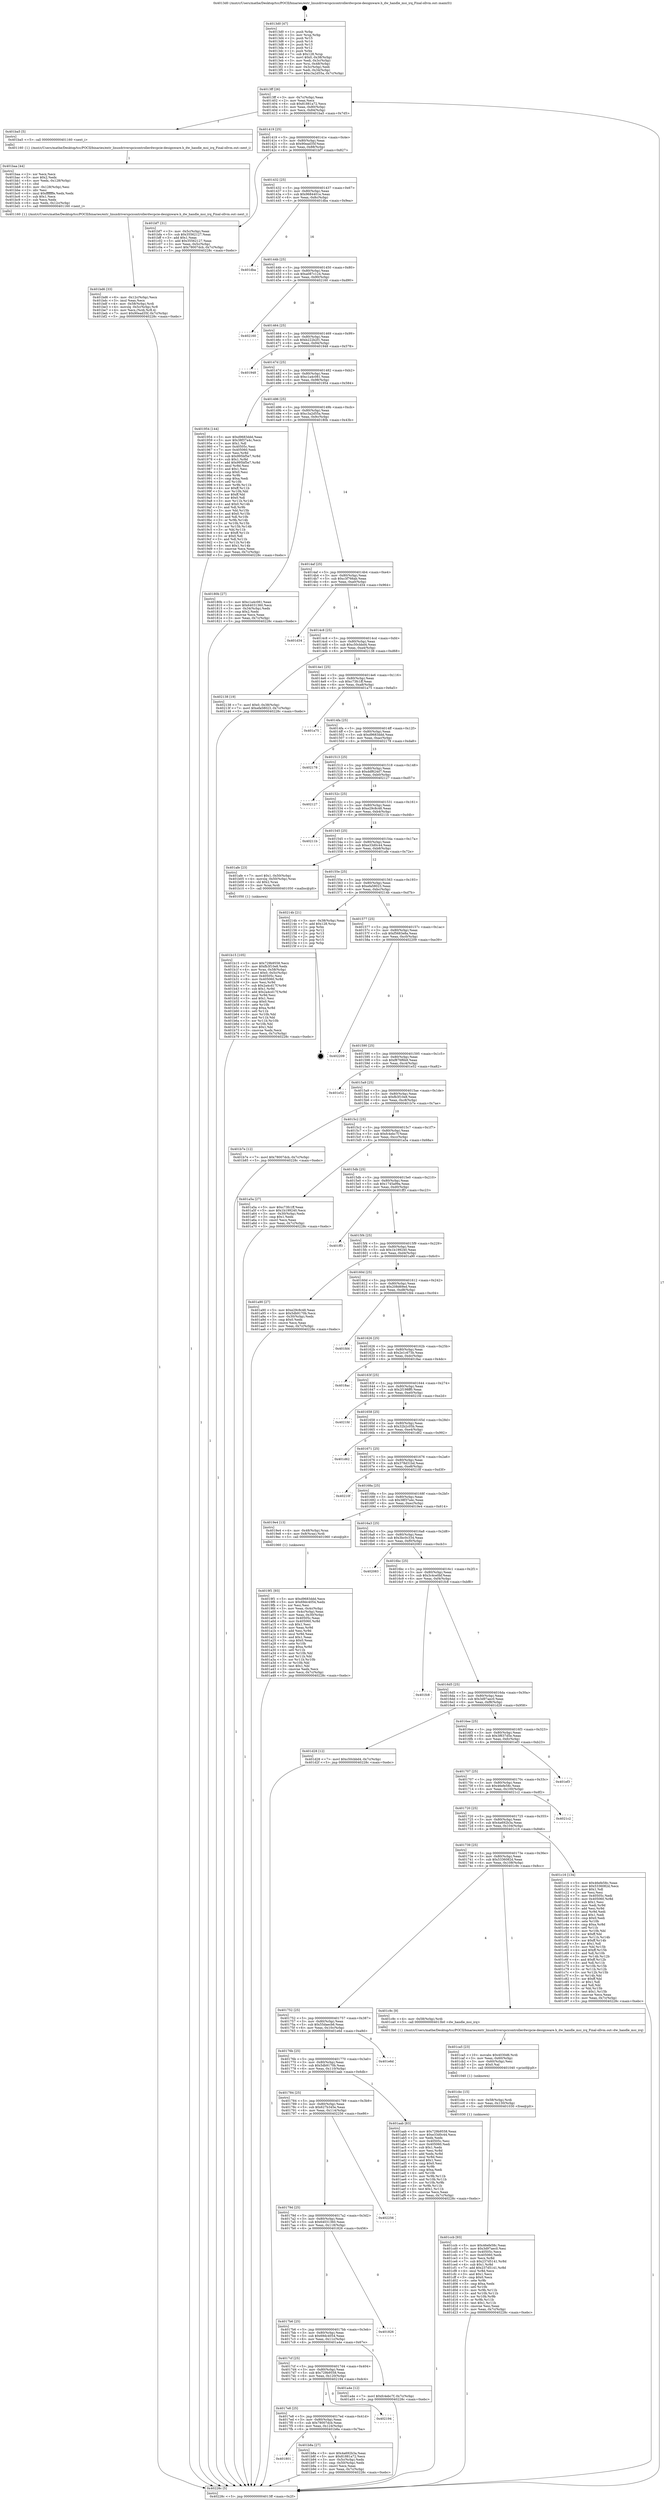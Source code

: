 digraph "0x4013d0" {
  label = "0x4013d0 (/mnt/c/Users/mathe/Desktop/tcc/POCII/binaries/extr_linuxdriverspcicontrollerdwcpcie-designware.h_dw_handle_msi_irq_Final-ollvm.out::main(0))"
  labelloc = "t"
  node[shape=record]

  Entry [label="",width=0.3,height=0.3,shape=circle,fillcolor=black,style=filled]
  "0x4013ff" [label="{
     0x4013ff [26]\l
     | [instrs]\l
     &nbsp;&nbsp;0x4013ff \<+3\>: mov -0x7c(%rbp),%eax\l
     &nbsp;&nbsp;0x401402 \<+2\>: mov %eax,%ecx\l
     &nbsp;&nbsp;0x401404 \<+6\>: sub $0x81881a72,%ecx\l
     &nbsp;&nbsp;0x40140a \<+3\>: mov %eax,-0x80(%rbp)\l
     &nbsp;&nbsp;0x40140d \<+6\>: mov %ecx,-0x84(%rbp)\l
     &nbsp;&nbsp;0x401413 \<+6\>: je 0000000000401ba5 \<main+0x7d5\>\l
  }"]
  "0x401ba5" [label="{
     0x401ba5 [5]\l
     | [instrs]\l
     &nbsp;&nbsp;0x401ba5 \<+5\>: call 0000000000401160 \<next_i\>\l
     | [calls]\l
     &nbsp;&nbsp;0x401160 \{1\} (/mnt/c/Users/mathe/Desktop/tcc/POCII/binaries/extr_linuxdriverspcicontrollerdwcpcie-designware.h_dw_handle_msi_irq_Final-ollvm.out::next_i)\l
  }"]
  "0x401419" [label="{
     0x401419 [25]\l
     | [instrs]\l
     &nbsp;&nbsp;0x401419 \<+5\>: jmp 000000000040141e \<main+0x4e\>\l
     &nbsp;&nbsp;0x40141e \<+3\>: mov -0x80(%rbp),%eax\l
     &nbsp;&nbsp;0x401421 \<+5\>: sub $0x90ead35f,%eax\l
     &nbsp;&nbsp;0x401426 \<+6\>: mov %eax,-0x88(%rbp)\l
     &nbsp;&nbsp;0x40142c \<+6\>: je 0000000000401bf7 \<main+0x827\>\l
  }"]
  Exit [label="",width=0.3,height=0.3,shape=circle,fillcolor=black,style=filled,peripheries=2]
  "0x401bf7" [label="{
     0x401bf7 [31]\l
     | [instrs]\l
     &nbsp;&nbsp;0x401bf7 \<+3\>: mov -0x5c(%rbp),%eax\l
     &nbsp;&nbsp;0x401bfa \<+5\>: sub $0x35562127,%eax\l
     &nbsp;&nbsp;0x401bff \<+3\>: add $0x1,%eax\l
     &nbsp;&nbsp;0x401c02 \<+5\>: add $0x35562127,%eax\l
     &nbsp;&nbsp;0x401c07 \<+3\>: mov %eax,-0x5c(%rbp)\l
     &nbsp;&nbsp;0x401c0a \<+7\>: movl $0x78007dcb,-0x7c(%rbp)\l
     &nbsp;&nbsp;0x401c11 \<+5\>: jmp 000000000040228c \<main+0xebc\>\l
  }"]
  "0x401432" [label="{
     0x401432 [25]\l
     | [instrs]\l
     &nbsp;&nbsp;0x401432 \<+5\>: jmp 0000000000401437 \<main+0x67\>\l
     &nbsp;&nbsp;0x401437 \<+3\>: mov -0x80(%rbp),%eax\l
     &nbsp;&nbsp;0x40143a \<+5\>: sub $0x9684401e,%eax\l
     &nbsp;&nbsp;0x40143f \<+6\>: mov %eax,-0x8c(%rbp)\l
     &nbsp;&nbsp;0x401445 \<+6\>: je 0000000000401dba \<main+0x9ea\>\l
  }"]
  "0x401ccb" [label="{
     0x401ccb [93]\l
     | [instrs]\l
     &nbsp;&nbsp;0x401ccb \<+5\>: mov $0x46efe58c,%eax\l
     &nbsp;&nbsp;0x401cd0 \<+5\>: mov $0x3d97aec0,%esi\l
     &nbsp;&nbsp;0x401cd5 \<+7\>: mov 0x40505c,%ecx\l
     &nbsp;&nbsp;0x401cdc \<+7\>: mov 0x405060,%edx\l
     &nbsp;&nbsp;0x401ce3 \<+3\>: mov %ecx,%r8d\l
     &nbsp;&nbsp;0x401ce6 \<+7\>: sub $0x237d5141,%r8d\l
     &nbsp;&nbsp;0x401ced \<+4\>: sub $0x1,%r8d\l
     &nbsp;&nbsp;0x401cf1 \<+7\>: add $0x237d5141,%r8d\l
     &nbsp;&nbsp;0x401cf8 \<+4\>: imul %r8d,%ecx\l
     &nbsp;&nbsp;0x401cfc \<+3\>: and $0x1,%ecx\l
     &nbsp;&nbsp;0x401cff \<+3\>: cmp $0x0,%ecx\l
     &nbsp;&nbsp;0x401d02 \<+4\>: sete %r9b\l
     &nbsp;&nbsp;0x401d06 \<+3\>: cmp $0xa,%edx\l
     &nbsp;&nbsp;0x401d09 \<+4\>: setl %r10b\l
     &nbsp;&nbsp;0x401d0d \<+3\>: mov %r9b,%r11b\l
     &nbsp;&nbsp;0x401d10 \<+3\>: and %r10b,%r11b\l
     &nbsp;&nbsp;0x401d13 \<+3\>: xor %r10b,%r9b\l
     &nbsp;&nbsp;0x401d16 \<+3\>: or %r9b,%r11b\l
     &nbsp;&nbsp;0x401d19 \<+4\>: test $0x1,%r11b\l
     &nbsp;&nbsp;0x401d1d \<+3\>: cmovne %esi,%eax\l
     &nbsp;&nbsp;0x401d20 \<+3\>: mov %eax,-0x7c(%rbp)\l
     &nbsp;&nbsp;0x401d23 \<+5\>: jmp 000000000040228c \<main+0xebc\>\l
  }"]
  "0x401dba" [label="{
     0x401dba\l
  }", style=dashed]
  "0x40144b" [label="{
     0x40144b [25]\l
     | [instrs]\l
     &nbsp;&nbsp;0x40144b \<+5\>: jmp 0000000000401450 \<main+0x80\>\l
     &nbsp;&nbsp;0x401450 \<+3\>: mov -0x80(%rbp),%eax\l
     &nbsp;&nbsp;0x401453 \<+5\>: sub $0xa087c124,%eax\l
     &nbsp;&nbsp;0x401458 \<+6\>: mov %eax,-0x90(%rbp)\l
     &nbsp;&nbsp;0x40145e \<+6\>: je 0000000000402160 \<main+0xd90\>\l
  }"]
  "0x401cbc" [label="{
     0x401cbc [15]\l
     | [instrs]\l
     &nbsp;&nbsp;0x401cbc \<+4\>: mov -0x58(%rbp),%rdi\l
     &nbsp;&nbsp;0x401cc0 \<+6\>: mov %eax,-0x130(%rbp)\l
     &nbsp;&nbsp;0x401cc6 \<+5\>: call 0000000000401030 \<free@plt\>\l
     | [calls]\l
     &nbsp;&nbsp;0x401030 \{1\} (unknown)\l
  }"]
  "0x402160" [label="{
     0x402160\l
  }", style=dashed]
  "0x401464" [label="{
     0x401464 [25]\l
     | [instrs]\l
     &nbsp;&nbsp;0x401464 \<+5\>: jmp 0000000000401469 \<main+0x99\>\l
     &nbsp;&nbsp;0x401469 \<+3\>: mov -0x80(%rbp),%eax\l
     &nbsp;&nbsp;0x40146c \<+5\>: sub $0xb222b2f1,%eax\l
     &nbsp;&nbsp;0x401471 \<+6\>: mov %eax,-0x94(%rbp)\l
     &nbsp;&nbsp;0x401477 \<+6\>: je 0000000000401948 \<main+0x578\>\l
  }"]
  "0x401ca5" [label="{
     0x401ca5 [23]\l
     | [instrs]\l
     &nbsp;&nbsp;0x401ca5 \<+10\>: movabs $0x4030d6,%rdi\l
     &nbsp;&nbsp;0x401caf \<+3\>: mov %eax,-0x60(%rbp)\l
     &nbsp;&nbsp;0x401cb2 \<+3\>: mov -0x60(%rbp),%esi\l
     &nbsp;&nbsp;0x401cb5 \<+2\>: mov $0x0,%al\l
     &nbsp;&nbsp;0x401cb7 \<+5\>: call 0000000000401040 \<printf@plt\>\l
     | [calls]\l
     &nbsp;&nbsp;0x401040 \{1\} (unknown)\l
  }"]
  "0x401948" [label="{
     0x401948\l
  }", style=dashed]
  "0x40147d" [label="{
     0x40147d [25]\l
     | [instrs]\l
     &nbsp;&nbsp;0x40147d \<+5\>: jmp 0000000000401482 \<main+0xb2\>\l
     &nbsp;&nbsp;0x401482 \<+3\>: mov -0x80(%rbp),%eax\l
     &nbsp;&nbsp;0x401485 \<+5\>: sub $0xc1a4c081,%eax\l
     &nbsp;&nbsp;0x40148a \<+6\>: mov %eax,-0x98(%rbp)\l
     &nbsp;&nbsp;0x401490 \<+6\>: je 0000000000401954 \<main+0x584\>\l
  }"]
  "0x401bd6" [label="{
     0x401bd6 [33]\l
     | [instrs]\l
     &nbsp;&nbsp;0x401bd6 \<+6\>: mov -0x12c(%rbp),%ecx\l
     &nbsp;&nbsp;0x401bdc \<+3\>: imul %eax,%ecx\l
     &nbsp;&nbsp;0x401bdf \<+4\>: mov -0x58(%rbp),%rdi\l
     &nbsp;&nbsp;0x401be3 \<+4\>: movslq -0x5c(%rbp),%r8\l
     &nbsp;&nbsp;0x401be7 \<+4\>: mov %ecx,(%rdi,%r8,4)\l
     &nbsp;&nbsp;0x401beb \<+7\>: movl $0x90ead35f,-0x7c(%rbp)\l
     &nbsp;&nbsp;0x401bf2 \<+5\>: jmp 000000000040228c \<main+0xebc\>\l
  }"]
  "0x401954" [label="{
     0x401954 [144]\l
     | [instrs]\l
     &nbsp;&nbsp;0x401954 \<+5\>: mov $0xd9683ddd,%eax\l
     &nbsp;&nbsp;0x401959 \<+5\>: mov $0x38f37a4c,%ecx\l
     &nbsp;&nbsp;0x40195e \<+2\>: mov $0x1,%dl\l
     &nbsp;&nbsp;0x401960 \<+7\>: mov 0x40505c,%esi\l
     &nbsp;&nbsp;0x401967 \<+7\>: mov 0x405060,%edi\l
     &nbsp;&nbsp;0x40196e \<+3\>: mov %esi,%r8d\l
     &nbsp;&nbsp;0x401971 \<+7\>: sub $0x995bf5e7,%r8d\l
     &nbsp;&nbsp;0x401978 \<+4\>: sub $0x1,%r8d\l
     &nbsp;&nbsp;0x40197c \<+7\>: add $0x995bf5e7,%r8d\l
     &nbsp;&nbsp;0x401983 \<+4\>: imul %r8d,%esi\l
     &nbsp;&nbsp;0x401987 \<+3\>: and $0x1,%esi\l
     &nbsp;&nbsp;0x40198a \<+3\>: cmp $0x0,%esi\l
     &nbsp;&nbsp;0x40198d \<+4\>: sete %r9b\l
     &nbsp;&nbsp;0x401991 \<+3\>: cmp $0xa,%edi\l
     &nbsp;&nbsp;0x401994 \<+4\>: setl %r10b\l
     &nbsp;&nbsp;0x401998 \<+3\>: mov %r9b,%r11b\l
     &nbsp;&nbsp;0x40199b \<+4\>: xor $0xff,%r11b\l
     &nbsp;&nbsp;0x40199f \<+3\>: mov %r10b,%bl\l
     &nbsp;&nbsp;0x4019a2 \<+3\>: xor $0xff,%bl\l
     &nbsp;&nbsp;0x4019a5 \<+3\>: xor $0x0,%dl\l
     &nbsp;&nbsp;0x4019a8 \<+3\>: mov %r11b,%r14b\l
     &nbsp;&nbsp;0x4019ab \<+4\>: and $0x0,%r14b\l
     &nbsp;&nbsp;0x4019af \<+3\>: and %dl,%r9b\l
     &nbsp;&nbsp;0x4019b2 \<+3\>: mov %bl,%r15b\l
     &nbsp;&nbsp;0x4019b5 \<+4\>: and $0x0,%r15b\l
     &nbsp;&nbsp;0x4019b9 \<+3\>: and %dl,%r10b\l
     &nbsp;&nbsp;0x4019bc \<+3\>: or %r9b,%r14b\l
     &nbsp;&nbsp;0x4019bf \<+3\>: or %r10b,%r15b\l
     &nbsp;&nbsp;0x4019c2 \<+3\>: xor %r15b,%r14b\l
     &nbsp;&nbsp;0x4019c5 \<+3\>: or %bl,%r11b\l
     &nbsp;&nbsp;0x4019c8 \<+4\>: xor $0xff,%r11b\l
     &nbsp;&nbsp;0x4019cc \<+3\>: or $0x0,%dl\l
     &nbsp;&nbsp;0x4019cf \<+3\>: and %dl,%r11b\l
     &nbsp;&nbsp;0x4019d2 \<+3\>: or %r11b,%r14b\l
     &nbsp;&nbsp;0x4019d5 \<+4\>: test $0x1,%r14b\l
     &nbsp;&nbsp;0x4019d9 \<+3\>: cmovne %ecx,%eax\l
     &nbsp;&nbsp;0x4019dc \<+3\>: mov %eax,-0x7c(%rbp)\l
     &nbsp;&nbsp;0x4019df \<+5\>: jmp 000000000040228c \<main+0xebc\>\l
  }"]
  "0x401496" [label="{
     0x401496 [25]\l
     | [instrs]\l
     &nbsp;&nbsp;0x401496 \<+5\>: jmp 000000000040149b \<main+0xcb\>\l
     &nbsp;&nbsp;0x40149b \<+3\>: mov -0x80(%rbp),%eax\l
     &nbsp;&nbsp;0x40149e \<+5\>: sub $0xc3a2d55a,%eax\l
     &nbsp;&nbsp;0x4014a3 \<+6\>: mov %eax,-0x9c(%rbp)\l
     &nbsp;&nbsp;0x4014a9 \<+6\>: je 000000000040180b \<main+0x43b\>\l
  }"]
  "0x401baa" [label="{
     0x401baa [44]\l
     | [instrs]\l
     &nbsp;&nbsp;0x401baa \<+2\>: xor %ecx,%ecx\l
     &nbsp;&nbsp;0x401bac \<+5\>: mov $0x2,%edx\l
     &nbsp;&nbsp;0x401bb1 \<+6\>: mov %edx,-0x128(%rbp)\l
     &nbsp;&nbsp;0x401bb7 \<+1\>: cltd\l
     &nbsp;&nbsp;0x401bb8 \<+6\>: mov -0x128(%rbp),%esi\l
     &nbsp;&nbsp;0x401bbe \<+2\>: idiv %esi\l
     &nbsp;&nbsp;0x401bc0 \<+6\>: imul $0xfffffffe,%edx,%edx\l
     &nbsp;&nbsp;0x401bc6 \<+3\>: sub $0x1,%ecx\l
     &nbsp;&nbsp;0x401bc9 \<+2\>: sub %ecx,%edx\l
     &nbsp;&nbsp;0x401bcb \<+6\>: mov %edx,-0x12c(%rbp)\l
     &nbsp;&nbsp;0x401bd1 \<+5\>: call 0000000000401160 \<next_i\>\l
     | [calls]\l
     &nbsp;&nbsp;0x401160 \{1\} (/mnt/c/Users/mathe/Desktop/tcc/POCII/binaries/extr_linuxdriverspcicontrollerdwcpcie-designware.h_dw_handle_msi_irq_Final-ollvm.out::next_i)\l
  }"]
  "0x40180b" [label="{
     0x40180b [27]\l
     | [instrs]\l
     &nbsp;&nbsp;0x40180b \<+5\>: mov $0xc1a4c081,%eax\l
     &nbsp;&nbsp;0x401810 \<+5\>: mov $0x64031360,%ecx\l
     &nbsp;&nbsp;0x401815 \<+3\>: mov -0x34(%rbp),%edx\l
     &nbsp;&nbsp;0x401818 \<+3\>: cmp $0x2,%edx\l
     &nbsp;&nbsp;0x40181b \<+3\>: cmovne %ecx,%eax\l
     &nbsp;&nbsp;0x40181e \<+3\>: mov %eax,-0x7c(%rbp)\l
     &nbsp;&nbsp;0x401821 \<+5\>: jmp 000000000040228c \<main+0xebc\>\l
  }"]
  "0x4014af" [label="{
     0x4014af [25]\l
     | [instrs]\l
     &nbsp;&nbsp;0x4014af \<+5\>: jmp 00000000004014b4 \<main+0xe4\>\l
     &nbsp;&nbsp;0x4014b4 \<+3\>: mov -0x80(%rbp),%eax\l
     &nbsp;&nbsp;0x4014b7 \<+5\>: sub $0xc3f766ab,%eax\l
     &nbsp;&nbsp;0x4014bc \<+6\>: mov %eax,-0xa0(%rbp)\l
     &nbsp;&nbsp;0x4014c2 \<+6\>: je 0000000000401d34 \<main+0x964\>\l
  }"]
  "0x40228c" [label="{
     0x40228c [5]\l
     | [instrs]\l
     &nbsp;&nbsp;0x40228c \<+5\>: jmp 00000000004013ff \<main+0x2f\>\l
  }"]
  "0x4013d0" [label="{
     0x4013d0 [47]\l
     | [instrs]\l
     &nbsp;&nbsp;0x4013d0 \<+1\>: push %rbp\l
     &nbsp;&nbsp;0x4013d1 \<+3\>: mov %rsp,%rbp\l
     &nbsp;&nbsp;0x4013d4 \<+2\>: push %r15\l
     &nbsp;&nbsp;0x4013d6 \<+2\>: push %r14\l
     &nbsp;&nbsp;0x4013d8 \<+2\>: push %r13\l
     &nbsp;&nbsp;0x4013da \<+2\>: push %r12\l
     &nbsp;&nbsp;0x4013dc \<+1\>: push %rbx\l
     &nbsp;&nbsp;0x4013dd \<+7\>: sub $0x128,%rsp\l
     &nbsp;&nbsp;0x4013e4 \<+7\>: movl $0x0,-0x38(%rbp)\l
     &nbsp;&nbsp;0x4013eb \<+3\>: mov %edi,-0x3c(%rbp)\l
     &nbsp;&nbsp;0x4013ee \<+4\>: mov %rsi,-0x48(%rbp)\l
     &nbsp;&nbsp;0x4013f2 \<+3\>: mov -0x3c(%rbp),%edi\l
     &nbsp;&nbsp;0x4013f5 \<+3\>: mov %edi,-0x34(%rbp)\l
     &nbsp;&nbsp;0x4013f8 \<+7\>: movl $0xc3a2d55a,-0x7c(%rbp)\l
  }"]
  "0x401801" [label="{
     0x401801\l
  }", style=dashed]
  "0x401d34" [label="{
     0x401d34\l
  }", style=dashed]
  "0x4014c8" [label="{
     0x4014c8 [25]\l
     | [instrs]\l
     &nbsp;&nbsp;0x4014c8 \<+5\>: jmp 00000000004014cd \<main+0xfd\>\l
     &nbsp;&nbsp;0x4014cd \<+3\>: mov -0x80(%rbp),%eax\l
     &nbsp;&nbsp;0x4014d0 \<+5\>: sub $0xc50cbbd4,%eax\l
     &nbsp;&nbsp;0x4014d5 \<+6\>: mov %eax,-0xa4(%rbp)\l
     &nbsp;&nbsp;0x4014db \<+6\>: je 0000000000402138 \<main+0xd68\>\l
  }"]
  "0x401b8a" [label="{
     0x401b8a [27]\l
     | [instrs]\l
     &nbsp;&nbsp;0x401b8a \<+5\>: mov $0x4a692b3a,%eax\l
     &nbsp;&nbsp;0x401b8f \<+5\>: mov $0x81881a72,%ecx\l
     &nbsp;&nbsp;0x401b94 \<+3\>: mov -0x5c(%rbp),%edx\l
     &nbsp;&nbsp;0x401b97 \<+3\>: cmp -0x50(%rbp),%edx\l
     &nbsp;&nbsp;0x401b9a \<+3\>: cmovl %ecx,%eax\l
     &nbsp;&nbsp;0x401b9d \<+3\>: mov %eax,-0x7c(%rbp)\l
     &nbsp;&nbsp;0x401ba0 \<+5\>: jmp 000000000040228c \<main+0xebc\>\l
  }"]
  "0x402138" [label="{
     0x402138 [19]\l
     | [instrs]\l
     &nbsp;&nbsp;0x402138 \<+7\>: movl $0x0,-0x38(%rbp)\l
     &nbsp;&nbsp;0x40213f \<+7\>: movl $0xefa58023,-0x7c(%rbp)\l
     &nbsp;&nbsp;0x402146 \<+5\>: jmp 000000000040228c \<main+0xebc\>\l
  }"]
  "0x4014e1" [label="{
     0x4014e1 [25]\l
     | [instrs]\l
     &nbsp;&nbsp;0x4014e1 \<+5\>: jmp 00000000004014e6 \<main+0x116\>\l
     &nbsp;&nbsp;0x4014e6 \<+3\>: mov -0x80(%rbp),%eax\l
     &nbsp;&nbsp;0x4014e9 \<+5\>: sub $0xc73fc1ff,%eax\l
     &nbsp;&nbsp;0x4014ee \<+6\>: mov %eax,-0xa8(%rbp)\l
     &nbsp;&nbsp;0x4014f4 \<+6\>: je 0000000000401a75 \<main+0x6a5\>\l
  }"]
  "0x4017e8" [label="{
     0x4017e8 [25]\l
     | [instrs]\l
     &nbsp;&nbsp;0x4017e8 \<+5\>: jmp 00000000004017ed \<main+0x41d\>\l
     &nbsp;&nbsp;0x4017ed \<+3\>: mov -0x80(%rbp),%eax\l
     &nbsp;&nbsp;0x4017f0 \<+5\>: sub $0x78007dcb,%eax\l
     &nbsp;&nbsp;0x4017f5 \<+6\>: mov %eax,-0x124(%rbp)\l
     &nbsp;&nbsp;0x4017fb \<+6\>: je 0000000000401b8a \<main+0x7ba\>\l
  }"]
  "0x401a75" [label="{
     0x401a75\l
  }", style=dashed]
  "0x4014fa" [label="{
     0x4014fa [25]\l
     | [instrs]\l
     &nbsp;&nbsp;0x4014fa \<+5\>: jmp 00000000004014ff \<main+0x12f\>\l
     &nbsp;&nbsp;0x4014ff \<+3\>: mov -0x80(%rbp),%eax\l
     &nbsp;&nbsp;0x401502 \<+5\>: sub $0xd9683ddd,%eax\l
     &nbsp;&nbsp;0x401507 \<+6\>: mov %eax,-0xac(%rbp)\l
     &nbsp;&nbsp;0x40150d \<+6\>: je 0000000000402178 \<main+0xda8\>\l
  }"]
  "0x402194" [label="{
     0x402194\l
  }", style=dashed]
  "0x402178" [label="{
     0x402178\l
  }", style=dashed]
  "0x401513" [label="{
     0x401513 [25]\l
     | [instrs]\l
     &nbsp;&nbsp;0x401513 \<+5\>: jmp 0000000000401518 \<main+0x148\>\l
     &nbsp;&nbsp;0x401518 \<+3\>: mov -0x80(%rbp),%eax\l
     &nbsp;&nbsp;0x40151b \<+5\>: sub $0xddf624d7,%eax\l
     &nbsp;&nbsp;0x401520 \<+6\>: mov %eax,-0xb0(%rbp)\l
     &nbsp;&nbsp;0x401526 \<+6\>: je 0000000000402127 \<main+0xd57\>\l
  }"]
  "0x401b15" [label="{
     0x401b15 [105]\l
     | [instrs]\l
     &nbsp;&nbsp;0x401b15 \<+5\>: mov $0x729b9558,%ecx\l
     &nbsp;&nbsp;0x401b1a \<+5\>: mov $0xfb3f10e8,%edx\l
     &nbsp;&nbsp;0x401b1f \<+4\>: mov %rax,-0x58(%rbp)\l
     &nbsp;&nbsp;0x401b23 \<+7\>: movl $0x0,-0x5c(%rbp)\l
     &nbsp;&nbsp;0x401b2a \<+7\>: mov 0x40505c,%esi\l
     &nbsp;&nbsp;0x401b31 \<+8\>: mov 0x405060,%r8d\l
     &nbsp;&nbsp;0x401b39 \<+3\>: mov %esi,%r9d\l
     &nbsp;&nbsp;0x401b3c \<+7\>: sub $0x2a4cd17f,%r9d\l
     &nbsp;&nbsp;0x401b43 \<+4\>: sub $0x1,%r9d\l
     &nbsp;&nbsp;0x401b47 \<+7\>: add $0x2a4cd17f,%r9d\l
     &nbsp;&nbsp;0x401b4e \<+4\>: imul %r9d,%esi\l
     &nbsp;&nbsp;0x401b52 \<+3\>: and $0x1,%esi\l
     &nbsp;&nbsp;0x401b55 \<+3\>: cmp $0x0,%esi\l
     &nbsp;&nbsp;0x401b58 \<+4\>: sete %r10b\l
     &nbsp;&nbsp;0x401b5c \<+4\>: cmp $0xa,%r8d\l
     &nbsp;&nbsp;0x401b60 \<+4\>: setl %r11b\l
     &nbsp;&nbsp;0x401b64 \<+3\>: mov %r10b,%bl\l
     &nbsp;&nbsp;0x401b67 \<+3\>: and %r11b,%bl\l
     &nbsp;&nbsp;0x401b6a \<+3\>: xor %r11b,%r10b\l
     &nbsp;&nbsp;0x401b6d \<+3\>: or %r10b,%bl\l
     &nbsp;&nbsp;0x401b70 \<+3\>: test $0x1,%bl\l
     &nbsp;&nbsp;0x401b73 \<+3\>: cmovne %edx,%ecx\l
     &nbsp;&nbsp;0x401b76 \<+3\>: mov %ecx,-0x7c(%rbp)\l
     &nbsp;&nbsp;0x401b79 \<+5\>: jmp 000000000040228c \<main+0xebc\>\l
  }"]
  "0x402127" [label="{
     0x402127\l
  }", style=dashed]
  "0x40152c" [label="{
     0x40152c [25]\l
     | [instrs]\l
     &nbsp;&nbsp;0x40152c \<+5\>: jmp 0000000000401531 \<main+0x161\>\l
     &nbsp;&nbsp;0x401531 \<+3\>: mov -0x80(%rbp),%eax\l
     &nbsp;&nbsp;0x401534 \<+5\>: sub $0xe29c8c48,%eax\l
     &nbsp;&nbsp;0x401539 \<+6\>: mov %eax,-0xb4(%rbp)\l
     &nbsp;&nbsp;0x40153f \<+6\>: je 000000000040211b \<main+0xd4b\>\l
  }"]
  "0x4017cf" [label="{
     0x4017cf [25]\l
     | [instrs]\l
     &nbsp;&nbsp;0x4017cf \<+5\>: jmp 00000000004017d4 \<main+0x404\>\l
     &nbsp;&nbsp;0x4017d4 \<+3\>: mov -0x80(%rbp),%eax\l
     &nbsp;&nbsp;0x4017d7 \<+5\>: sub $0x729b9558,%eax\l
     &nbsp;&nbsp;0x4017dc \<+6\>: mov %eax,-0x120(%rbp)\l
     &nbsp;&nbsp;0x4017e2 \<+6\>: je 0000000000402194 \<main+0xdc4\>\l
  }"]
  "0x40211b" [label="{
     0x40211b\l
  }", style=dashed]
  "0x401545" [label="{
     0x401545 [25]\l
     | [instrs]\l
     &nbsp;&nbsp;0x401545 \<+5\>: jmp 000000000040154a \<main+0x17a\>\l
     &nbsp;&nbsp;0x40154a \<+3\>: mov -0x80(%rbp),%eax\l
     &nbsp;&nbsp;0x40154d \<+5\>: sub $0xe33d0c44,%eax\l
     &nbsp;&nbsp;0x401552 \<+6\>: mov %eax,-0xb8(%rbp)\l
     &nbsp;&nbsp;0x401558 \<+6\>: je 0000000000401afe \<main+0x72e\>\l
  }"]
  "0x401a4e" [label="{
     0x401a4e [12]\l
     | [instrs]\l
     &nbsp;&nbsp;0x401a4e \<+7\>: movl $0xfc4ebc7f,-0x7c(%rbp)\l
     &nbsp;&nbsp;0x401a55 \<+5\>: jmp 000000000040228c \<main+0xebc\>\l
  }"]
  "0x401afe" [label="{
     0x401afe [23]\l
     | [instrs]\l
     &nbsp;&nbsp;0x401afe \<+7\>: movl $0x1,-0x50(%rbp)\l
     &nbsp;&nbsp;0x401b05 \<+4\>: movslq -0x50(%rbp),%rax\l
     &nbsp;&nbsp;0x401b09 \<+4\>: shl $0x2,%rax\l
     &nbsp;&nbsp;0x401b0d \<+3\>: mov %rax,%rdi\l
     &nbsp;&nbsp;0x401b10 \<+5\>: call 0000000000401050 \<malloc@plt\>\l
     | [calls]\l
     &nbsp;&nbsp;0x401050 \{1\} (unknown)\l
  }"]
  "0x40155e" [label="{
     0x40155e [25]\l
     | [instrs]\l
     &nbsp;&nbsp;0x40155e \<+5\>: jmp 0000000000401563 \<main+0x193\>\l
     &nbsp;&nbsp;0x401563 \<+3\>: mov -0x80(%rbp),%eax\l
     &nbsp;&nbsp;0x401566 \<+5\>: sub $0xefa58023,%eax\l
     &nbsp;&nbsp;0x40156b \<+6\>: mov %eax,-0xbc(%rbp)\l
     &nbsp;&nbsp;0x401571 \<+6\>: je 000000000040214b \<main+0xd7b\>\l
  }"]
  "0x4017b6" [label="{
     0x4017b6 [25]\l
     | [instrs]\l
     &nbsp;&nbsp;0x4017b6 \<+5\>: jmp 00000000004017bb \<main+0x3eb\>\l
     &nbsp;&nbsp;0x4017bb \<+3\>: mov -0x80(%rbp),%eax\l
     &nbsp;&nbsp;0x4017be \<+5\>: sub $0x69dc4054,%eax\l
     &nbsp;&nbsp;0x4017c3 \<+6\>: mov %eax,-0x11c(%rbp)\l
     &nbsp;&nbsp;0x4017c9 \<+6\>: je 0000000000401a4e \<main+0x67e\>\l
  }"]
  "0x40214b" [label="{
     0x40214b [21]\l
     | [instrs]\l
     &nbsp;&nbsp;0x40214b \<+3\>: mov -0x38(%rbp),%eax\l
     &nbsp;&nbsp;0x40214e \<+7\>: add $0x128,%rsp\l
     &nbsp;&nbsp;0x402155 \<+1\>: pop %rbx\l
     &nbsp;&nbsp;0x402156 \<+2\>: pop %r12\l
     &nbsp;&nbsp;0x402158 \<+2\>: pop %r13\l
     &nbsp;&nbsp;0x40215a \<+2\>: pop %r14\l
     &nbsp;&nbsp;0x40215c \<+2\>: pop %r15\l
     &nbsp;&nbsp;0x40215e \<+1\>: pop %rbp\l
     &nbsp;&nbsp;0x40215f \<+1\>: ret\l
  }"]
  "0x401577" [label="{
     0x401577 [25]\l
     | [instrs]\l
     &nbsp;&nbsp;0x401577 \<+5\>: jmp 000000000040157c \<main+0x1ac\>\l
     &nbsp;&nbsp;0x40157c \<+3\>: mov -0x80(%rbp),%eax\l
     &nbsp;&nbsp;0x40157f \<+5\>: sub $0xf5683e8a,%eax\l
     &nbsp;&nbsp;0x401584 \<+6\>: mov %eax,-0xc0(%rbp)\l
     &nbsp;&nbsp;0x40158a \<+6\>: je 0000000000402209 \<main+0xe39\>\l
  }"]
  "0x401826" [label="{
     0x401826\l
  }", style=dashed]
  "0x402209" [label="{
     0x402209\l
  }", style=dashed]
  "0x401590" [label="{
     0x401590 [25]\l
     | [instrs]\l
     &nbsp;&nbsp;0x401590 \<+5\>: jmp 0000000000401595 \<main+0x1c5\>\l
     &nbsp;&nbsp;0x401595 \<+3\>: mov -0x80(%rbp),%eax\l
     &nbsp;&nbsp;0x401598 \<+5\>: sub $0xf876f6b9,%eax\l
     &nbsp;&nbsp;0x40159d \<+6\>: mov %eax,-0xc4(%rbp)\l
     &nbsp;&nbsp;0x4015a3 \<+6\>: je 0000000000401e52 \<main+0xa82\>\l
  }"]
  "0x40179d" [label="{
     0x40179d [25]\l
     | [instrs]\l
     &nbsp;&nbsp;0x40179d \<+5\>: jmp 00000000004017a2 \<main+0x3d2\>\l
     &nbsp;&nbsp;0x4017a2 \<+3\>: mov -0x80(%rbp),%eax\l
     &nbsp;&nbsp;0x4017a5 \<+5\>: sub $0x64031360,%eax\l
     &nbsp;&nbsp;0x4017aa \<+6\>: mov %eax,-0x118(%rbp)\l
     &nbsp;&nbsp;0x4017b0 \<+6\>: je 0000000000401826 \<main+0x456\>\l
  }"]
  "0x401e52" [label="{
     0x401e52\l
  }", style=dashed]
  "0x4015a9" [label="{
     0x4015a9 [25]\l
     | [instrs]\l
     &nbsp;&nbsp;0x4015a9 \<+5\>: jmp 00000000004015ae \<main+0x1de\>\l
     &nbsp;&nbsp;0x4015ae \<+3\>: mov -0x80(%rbp),%eax\l
     &nbsp;&nbsp;0x4015b1 \<+5\>: sub $0xfb3f10e8,%eax\l
     &nbsp;&nbsp;0x4015b6 \<+6\>: mov %eax,-0xc8(%rbp)\l
     &nbsp;&nbsp;0x4015bc \<+6\>: je 0000000000401b7e \<main+0x7ae\>\l
  }"]
  "0x402256" [label="{
     0x402256\l
  }", style=dashed]
  "0x401b7e" [label="{
     0x401b7e [12]\l
     | [instrs]\l
     &nbsp;&nbsp;0x401b7e \<+7\>: movl $0x78007dcb,-0x7c(%rbp)\l
     &nbsp;&nbsp;0x401b85 \<+5\>: jmp 000000000040228c \<main+0xebc\>\l
  }"]
  "0x4015c2" [label="{
     0x4015c2 [25]\l
     | [instrs]\l
     &nbsp;&nbsp;0x4015c2 \<+5\>: jmp 00000000004015c7 \<main+0x1f7\>\l
     &nbsp;&nbsp;0x4015c7 \<+3\>: mov -0x80(%rbp),%eax\l
     &nbsp;&nbsp;0x4015ca \<+5\>: sub $0xfc4ebc7f,%eax\l
     &nbsp;&nbsp;0x4015cf \<+6\>: mov %eax,-0xcc(%rbp)\l
     &nbsp;&nbsp;0x4015d5 \<+6\>: je 0000000000401a5a \<main+0x68a\>\l
  }"]
  "0x401784" [label="{
     0x401784 [25]\l
     | [instrs]\l
     &nbsp;&nbsp;0x401784 \<+5\>: jmp 0000000000401789 \<main+0x3b9\>\l
     &nbsp;&nbsp;0x401789 \<+3\>: mov -0x80(%rbp),%eax\l
     &nbsp;&nbsp;0x40178c \<+5\>: sub $0x627b345e,%eax\l
     &nbsp;&nbsp;0x401791 \<+6\>: mov %eax,-0x114(%rbp)\l
     &nbsp;&nbsp;0x401797 \<+6\>: je 0000000000402256 \<main+0xe86\>\l
  }"]
  "0x401a5a" [label="{
     0x401a5a [27]\l
     | [instrs]\l
     &nbsp;&nbsp;0x401a5a \<+5\>: mov $0xc73fc1ff,%eax\l
     &nbsp;&nbsp;0x401a5f \<+5\>: mov $0x1b199240,%ecx\l
     &nbsp;&nbsp;0x401a64 \<+3\>: mov -0x30(%rbp),%edx\l
     &nbsp;&nbsp;0x401a67 \<+3\>: cmp $0x1,%edx\l
     &nbsp;&nbsp;0x401a6a \<+3\>: cmovl %ecx,%eax\l
     &nbsp;&nbsp;0x401a6d \<+3\>: mov %eax,-0x7c(%rbp)\l
     &nbsp;&nbsp;0x401a70 \<+5\>: jmp 000000000040228c \<main+0xebc\>\l
  }"]
  "0x4015db" [label="{
     0x4015db [25]\l
     | [instrs]\l
     &nbsp;&nbsp;0x4015db \<+5\>: jmp 00000000004015e0 \<main+0x210\>\l
     &nbsp;&nbsp;0x4015e0 \<+3\>: mov -0x80(%rbp),%eax\l
     &nbsp;&nbsp;0x4015e3 \<+5\>: sub $0x1745a99a,%eax\l
     &nbsp;&nbsp;0x4015e8 \<+6\>: mov %eax,-0xd0(%rbp)\l
     &nbsp;&nbsp;0x4015ee \<+6\>: je 0000000000401ff3 \<main+0xc23\>\l
  }"]
  "0x401aab" [label="{
     0x401aab [83]\l
     | [instrs]\l
     &nbsp;&nbsp;0x401aab \<+5\>: mov $0x729b9558,%eax\l
     &nbsp;&nbsp;0x401ab0 \<+5\>: mov $0xe33d0c44,%ecx\l
     &nbsp;&nbsp;0x401ab5 \<+2\>: xor %edx,%edx\l
     &nbsp;&nbsp;0x401ab7 \<+7\>: mov 0x40505c,%esi\l
     &nbsp;&nbsp;0x401abe \<+7\>: mov 0x405060,%edi\l
     &nbsp;&nbsp;0x401ac5 \<+3\>: sub $0x1,%edx\l
     &nbsp;&nbsp;0x401ac8 \<+3\>: mov %esi,%r8d\l
     &nbsp;&nbsp;0x401acb \<+3\>: add %edx,%r8d\l
     &nbsp;&nbsp;0x401ace \<+4\>: imul %r8d,%esi\l
     &nbsp;&nbsp;0x401ad2 \<+3\>: and $0x1,%esi\l
     &nbsp;&nbsp;0x401ad5 \<+3\>: cmp $0x0,%esi\l
     &nbsp;&nbsp;0x401ad8 \<+4\>: sete %r9b\l
     &nbsp;&nbsp;0x401adc \<+3\>: cmp $0xa,%edi\l
     &nbsp;&nbsp;0x401adf \<+4\>: setl %r10b\l
     &nbsp;&nbsp;0x401ae3 \<+3\>: mov %r9b,%r11b\l
     &nbsp;&nbsp;0x401ae6 \<+3\>: and %r10b,%r11b\l
     &nbsp;&nbsp;0x401ae9 \<+3\>: xor %r10b,%r9b\l
     &nbsp;&nbsp;0x401aec \<+3\>: or %r9b,%r11b\l
     &nbsp;&nbsp;0x401aef \<+4\>: test $0x1,%r11b\l
     &nbsp;&nbsp;0x401af3 \<+3\>: cmovne %ecx,%eax\l
     &nbsp;&nbsp;0x401af6 \<+3\>: mov %eax,-0x7c(%rbp)\l
     &nbsp;&nbsp;0x401af9 \<+5\>: jmp 000000000040228c \<main+0xebc\>\l
  }"]
  "0x401ff3" [label="{
     0x401ff3\l
  }", style=dashed]
  "0x4015f4" [label="{
     0x4015f4 [25]\l
     | [instrs]\l
     &nbsp;&nbsp;0x4015f4 \<+5\>: jmp 00000000004015f9 \<main+0x229\>\l
     &nbsp;&nbsp;0x4015f9 \<+3\>: mov -0x80(%rbp),%eax\l
     &nbsp;&nbsp;0x4015fc \<+5\>: sub $0x1b199240,%eax\l
     &nbsp;&nbsp;0x401601 \<+6\>: mov %eax,-0xd4(%rbp)\l
     &nbsp;&nbsp;0x401607 \<+6\>: je 0000000000401a90 \<main+0x6c0\>\l
  }"]
  "0x40176b" [label="{
     0x40176b [25]\l
     | [instrs]\l
     &nbsp;&nbsp;0x40176b \<+5\>: jmp 0000000000401770 \<main+0x3a0\>\l
     &nbsp;&nbsp;0x401770 \<+3\>: mov -0x80(%rbp),%eax\l
     &nbsp;&nbsp;0x401773 \<+5\>: sub $0x5db9170b,%eax\l
     &nbsp;&nbsp;0x401778 \<+6\>: mov %eax,-0x110(%rbp)\l
     &nbsp;&nbsp;0x40177e \<+6\>: je 0000000000401aab \<main+0x6db\>\l
  }"]
  "0x401a90" [label="{
     0x401a90 [27]\l
     | [instrs]\l
     &nbsp;&nbsp;0x401a90 \<+5\>: mov $0xe29c8c48,%eax\l
     &nbsp;&nbsp;0x401a95 \<+5\>: mov $0x5db9170b,%ecx\l
     &nbsp;&nbsp;0x401a9a \<+3\>: mov -0x30(%rbp),%edx\l
     &nbsp;&nbsp;0x401a9d \<+3\>: cmp $0x0,%edx\l
     &nbsp;&nbsp;0x401aa0 \<+3\>: cmove %ecx,%eax\l
     &nbsp;&nbsp;0x401aa3 \<+3\>: mov %eax,-0x7c(%rbp)\l
     &nbsp;&nbsp;0x401aa6 \<+5\>: jmp 000000000040228c \<main+0xebc\>\l
  }"]
  "0x40160d" [label="{
     0x40160d [25]\l
     | [instrs]\l
     &nbsp;&nbsp;0x40160d \<+5\>: jmp 0000000000401612 \<main+0x242\>\l
     &nbsp;&nbsp;0x401612 \<+3\>: mov -0x80(%rbp),%eax\l
     &nbsp;&nbsp;0x401615 \<+5\>: sub $0x208d69ed,%eax\l
     &nbsp;&nbsp;0x40161a \<+6\>: mov %eax,-0xd8(%rbp)\l
     &nbsp;&nbsp;0x401620 \<+6\>: je 0000000000401fd4 \<main+0xc04\>\l
  }"]
  "0x401e6d" [label="{
     0x401e6d\l
  }", style=dashed]
  "0x401fd4" [label="{
     0x401fd4\l
  }", style=dashed]
  "0x401626" [label="{
     0x401626 [25]\l
     | [instrs]\l
     &nbsp;&nbsp;0x401626 \<+5\>: jmp 000000000040162b \<main+0x25b\>\l
     &nbsp;&nbsp;0x40162b \<+3\>: mov -0x80(%rbp),%eax\l
     &nbsp;&nbsp;0x40162e \<+5\>: sub $0x2e1c673b,%eax\l
     &nbsp;&nbsp;0x401633 \<+6\>: mov %eax,-0xdc(%rbp)\l
     &nbsp;&nbsp;0x401639 \<+6\>: je 00000000004018ac \<main+0x4dc\>\l
  }"]
  "0x401752" [label="{
     0x401752 [25]\l
     | [instrs]\l
     &nbsp;&nbsp;0x401752 \<+5\>: jmp 0000000000401757 \<main+0x387\>\l
     &nbsp;&nbsp;0x401757 \<+3\>: mov -0x80(%rbp),%eax\l
     &nbsp;&nbsp;0x40175a \<+5\>: sub $0x55daecb6,%eax\l
     &nbsp;&nbsp;0x40175f \<+6\>: mov %eax,-0x10c(%rbp)\l
     &nbsp;&nbsp;0x401765 \<+6\>: je 0000000000401e6d \<main+0xa9d\>\l
  }"]
  "0x4018ac" [label="{
     0x4018ac\l
  }", style=dashed]
  "0x40163f" [label="{
     0x40163f [25]\l
     | [instrs]\l
     &nbsp;&nbsp;0x40163f \<+5\>: jmp 0000000000401644 \<main+0x274\>\l
     &nbsp;&nbsp;0x401644 \<+3\>: mov -0x80(%rbp),%eax\l
     &nbsp;&nbsp;0x401647 \<+5\>: sub $0x2f198ff0,%eax\l
     &nbsp;&nbsp;0x40164c \<+6\>: mov %eax,-0xe0(%rbp)\l
     &nbsp;&nbsp;0x401652 \<+6\>: je 00000000004021fd \<main+0xe2d\>\l
  }"]
  "0x401c9c" [label="{
     0x401c9c [9]\l
     | [instrs]\l
     &nbsp;&nbsp;0x401c9c \<+4\>: mov -0x58(%rbp),%rdi\l
     &nbsp;&nbsp;0x401ca0 \<+5\>: call 00000000004013b0 \<dw_handle_msi_irq\>\l
     | [calls]\l
     &nbsp;&nbsp;0x4013b0 \{1\} (/mnt/c/Users/mathe/Desktop/tcc/POCII/binaries/extr_linuxdriverspcicontrollerdwcpcie-designware.h_dw_handle_msi_irq_Final-ollvm.out::dw_handle_msi_irq)\l
  }"]
  "0x4021fd" [label="{
     0x4021fd\l
  }", style=dashed]
  "0x401658" [label="{
     0x401658 [25]\l
     | [instrs]\l
     &nbsp;&nbsp;0x401658 \<+5\>: jmp 000000000040165d \<main+0x28d\>\l
     &nbsp;&nbsp;0x40165d \<+3\>: mov -0x80(%rbp),%eax\l
     &nbsp;&nbsp;0x401660 \<+5\>: sub $0x32b2c05b,%eax\l
     &nbsp;&nbsp;0x401665 \<+6\>: mov %eax,-0xe4(%rbp)\l
     &nbsp;&nbsp;0x40166b \<+6\>: je 0000000000401d62 \<main+0x992\>\l
  }"]
  "0x401739" [label="{
     0x401739 [25]\l
     | [instrs]\l
     &nbsp;&nbsp;0x401739 \<+5\>: jmp 000000000040173e \<main+0x36e\>\l
     &nbsp;&nbsp;0x40173e \<+3\>: mov -0x80(%rbp),%eax\l
     &nbsp;&nbsp;0x401741 \<+5\>: sub $0x5336082d,%eax\l
     &nbsp;&nbsp;0x401746 \<+6\>: mov %eax,-0x108(%rbp)\l
     &nbsp;&nbsp;0x40174c \<+6\>: je 0000000000401c9c \<main+0x8cc\>\l
  }"]
  "0x401d62" [label="{
     0x401d62\l
  }", style=dashed]
  "0x401671" [label="{
     0x401671 [25]\l
     | [instrs]\l
     &nbsp;&nbsp;0x401671 \<+5\>: jmp 0000000000401676 \<main+0x2a6\>\l
     &nbsp;&nbsp;0x401676 \<+3\>: mov -0x80(%rbp),%eax\l
     &nbsp;&nbsp;0x401679 \<+5\>: sub $0x378d31bd,%eax\l
     &nbsp;&nbsp;0x40167e \<+6\>: mov %eax,-0xe8(%rbp)\l
     &nbsp;&nbsp;0x401684 \<+6\>: je 000000000040210f \<main+0xd3f\>\l
  }"]
  "0x401c16" [label="{
     0x401c16 [134]\l
     | [instrs]\l
     &nbsp;&nbsp;0x401c16 \<+5\>: mov $0x46efe58c,%eax\l
     &nbsp;&nbsp;0x401c1b \<+5\>: mov $0x5336082d,%ecx\l
     &nbsp;&nbsp;0x401c20 \<+2\>: mov $0x1,%dl\l
     &nbsp;&nbsp;0x401c22 \<+2\>: xor %esi,%esi\l
     &nbsp;&nbsp;0x401c24 \<+7\>: mov 0x40505c,%edi\l
     &nbsp;&nbsp;0x401c2b \<+8\>: mov 0x405060,%r8d\l
     &nbsp;&nbsp;0x401c33 \<+3\>: sub $0x1,%esi\l
     &nbsp;&nbsp;0x401c36 \<+3\>: mov %edi,%r9d\l
     &nbsp;&nbsp;0x401c39 \<+3\>: add %esi,%r9d\l
     &nbsp;&nbsp;0x401c3c \<+4\>: imul %r9d,%edi\l
     &nbsp;&nbsp;0x401c40 \<+3\>: and $0x1,%edi\l
     &nbsp;&nbsp;0x401c43 \<+3\>: cmp $0x0,%edi\l
     &nbsp;&nbsp;0x401c46 \<+4\>: sete %r10b\l
     &nbsp;&nbsp;0x401c4a \<+4\>: cmp $0xa,%r8d\l
     &nbsp;&nbsp;0x401c4e \<+4\>: setl %r11b\l
     &nbsp;&nbsp;0x401c52 \<+3\>: mov %r10b,%bl\l
     &nbsp;&nbsp;0x401c55 \<+3\>: xor $0xff,%bl\l
     &nbsp;&nbsp;0x401c58 \<+3\>: mov %r11b,%r14b\l
     &nbsp;&nbsp;0x401c5b \<+4\>: xor $0xff,%r14b\l
     &nbsp;&nbsp;0x401c5f \<+3\>: xor $0x1,%dl\l
     &nbsp;&nbsp;0x401c62 \<+3\>: mov %bl,%r15b\l
     &nbsp;&nbsp;0x401c65 \<+4\>: and $0xff,%r15b\l
     &nbsp;&nbsp;0x401c69 \<+3\>: and %dl,%r10b\l
     &nbsp;&nbsp;0x401c6c \<+3\>: mov %r14b,%r12b\l
     &nbsp;&nbsp;0x401c6f \<+4\>: and $0xff,%r12b\l
     &nbsp;&nbsp;0x401c73 \<+3\>: and %dl,%r11b\l
     &nbsp;&nbsp;0x401c76 \<+3\>: or %r10b,%r15b\l
     &nbsp;&nbsp;0x401c79 \<+3\>: or %r11b,%r12b\l
     &nbsp;&nbsp;0x401c7c \<+3\>: xor %r12b,%r15b\l
     &nbsp;&nbsp;0x401c7f \<+3\>: or %r14b,%bl\l
     &nbsp;&nbsp;0x401c82 \<+3\>: xor $0xff,%bl\l
     &nbsp;&nbsp;0x401c85 \<+3\>: or $0x1,%dl\l
     &nbsp;&nbsp;0x401c88 \<+2\>: and %dl,%bl\l
     &nbsp;&nbsp;0x401c8a \<+3\>: or %bl,%r15b\l
     &nbsp;&nbsp;0x401c8d \<+4\>: test $0x1,%r15b\l
     &nbsp;&nbsp;0x401c91 \<+3\>: cmovne %ecx,%eax\l
     &nbsp;&nbsp;0x401c94 \<+3\>: mov %eax,-0x7c(%rbp)\l
     &nbsp;&nbsp;0x401c97 \<+5\>: jmp 000000000040228c \<main+0xebc\>\l
  }"]
  "0x40210f" [label="{
     0x40210f\l
  }", style=dashed]
  "0x40168a" [label="{
     0x40168a [25]\l
     | [instrs]\l
     &nbsp;&nbsp;0x40168a \<+5\>: jmp 000000000040168f \<main+0x2bf\>\l
     &nbsp;&nbsp;0x40168f \<+3\>: mov -0x80(%rbp),%eax\l
     &nbsp;&nbsp;0x401692 \<+5\>: sub $0x38f37a4c,%eax\l
     &nbsp;&nbsp;0x401697 \<+6\>: mov %eax,-0xec(%rbp)\l
     &nbsp;&nbsp;0x40169d \<+6\>: je 00000000004019e4 \<main+0x614\>\l
  }"]
  "0x401720" [label="{
     0x401720 [25]\l
     | [instrs]\l
     &nbsp;&nbsp;0x401720 \<+5\>: jmp 0000000000401725 \<main+0x355\>\l
     &nbsp;&nbsp;0x401725 \<+3\>: mov -0x80(%rbp),%eax\l
     &nbsp;&nbsp;0x401728 \<+5\>: sub $0x4a692b3a,%eax\l
     &nbsp;&nbsp;0x40172d \<+6\>: mov %eax,-0x104(%rbp)\l
     &nbsp;&nbsp;0x401733 \<+6\>: je 0000000000401c16 \<main+0x846\>\l
  }"]
  "0x4019e4" [label="{
     0x4019e4 [13]\l
     | [instrs]\l
     &nbsp;&nbsp;0x4019e4 \<+4\>: mov -0x48(%rbp),%rax\l
     &nbsp;&nbsp;0x4019e8 \<+4\>: mov 0x8(%rax),%rdi\l
     &nbsp;&nbsp;0x4019ec \<+5\>: call 0000000000401060 \<atoi@plt\>\l
     | [calls]\l
     &nbsp;&nbsp;0x401060 \{1\} (unknown)\l
  }"]
  "0x4016a3" [label="{
     0x4016a3 [25]\l
     | [instrs]\l
     &nbsp;&nbsp;0x4016a3 \<+5\>: jmp 00000000004016a8 \<main+0x2d8\>\l
     &nbsp;&nbsp;0x4016a8 \<+3\>: mov -0x80(%rbp),%eax\l
     &nbsp;&nbsp;0x4016ab \<+5\>: sub $0x3bc0c334,%eax\l
     &nbsp;&nbsp;0x4016b0 \<+6\>: mov %eax,-0xf0(%rbp)\l
     &nbsp;&nbsp;0x4016b6 \<+6\>: je 0000000000402083 \<main+0xcb3\>\l
  }"]
  "0x4019f1" [label="{
     0x4019f1 [93]\l
     | [instrs]\l
     &nbsp;&nbsp;0x4019f1 \<+5\>: mov $0xd9683ddd,%ecx\l
     &nbsp;&nbsp;0x4019f6 \<+5\>: mov $0x69dc4054,%edx\l
     &nbsp;&nbsp;0x4019fb \<+2\>: xor %esi,%esi\l
     &nbsp;&nbsp;0x4019fd \<+3\>: mov %eax,-0x4c(%rbp)\l
     &nbsp;&nbsp;0x401a00 \<+3\>: mov -0x4c(%rbp),%eax\l
     &nbsp;&nbsp;0x401a03 \<+3\>: mov %eax,-0x30(%rbp)\l
     &nbsp;&nbsp;0x401a06 \<+7\>: mov 0x40505c,%eax\l
     &nbsp;&nbsp;0x401a0d \<+8\>: mov 0x405060,%r8d\l
     &nbsp;&nbsp;0x401a15 \<+3\>: sub $0x1,%esi\l
     &nbsp;&nbsp;0x401a18 \<+3\>: mov %eax,%r9d\l
     &nbsp;&nbsp;0x401a1b \<+3\>: add %esi,%r9d\l
     &nbsp;&nbsp;0x401a1e \<+4\>: imul %r9d,%eax\l
     &nbsp;&nbsp;0x401a22 \<+3\>: and $0x1,%eax\l
     &nbsp;&nbsp;0x401a25 \<+3\>: cmp $0x0,%eax\l
     &nbsp;&nbsp;0x401a28 \<+4\>: sete %r10b\l
     &nbsp;&nbsp;0x401a2c \<+4\>: cmp $0xa,%r8d\l
     &nbsp;&nbsp;0x401a30 \<+4\>: setl %r11b\l
     &nbsp;&nbsp;0x401a34 \<+3\>: mov %r10b,%bl\l
     &nbsp;&nbsp;0x401a37 \<+3\>: and %r11b,%bl\l
     &nbsp;&nbsp;0x401a3a \<+3\>: xor %r11b,%r10b\l
     &nbsp;&nbsp;0x401a3d \<+3\>: or %r10b,%bl\l
     &nbsp;&nbsp;0x401a40 \<+3\>: test $0x1,%bl\l
     &nbsp;&nbsp;0x401a43 \<+3\>: cmovne %edx,%ecx\l
     &nbsp;&nbsp;0x401a46 \<+3\>: mov %ecx,-0x7c(%rbp)\l
     &nbsp;&nbsp;0x401a49 \<+5\>: jmp 000000000040228c \<main+0xebc\>\l
  }"]
  "0x4021c2" [label="{
     0x4021c2\l
  }", style=dashed]
  "0x402083" [label="{
     0x402083\l
  }", style=dashed]
  "0x4016bc" [label="{
     0x4016bc [25]\l
     | [instrs]\l
     &nbsp;&nbsp;0x4016bc \<+5\>: jmp 00000000004016c1 \<main+0x2f1\>\l
     &nbsp;&nbsp;0x4016c1 \<+3\>: mov -0x80(%rbp),%eax\l
     &nbsp;&nbsp;0x4016c4 \<+5\>: sub $0x3c4ce0bf,%eax\l
     &nbsp;&nbsp;0x4016c9 \<+6\>: mov %eax,-0xf4(%rbp)\l
     &nbsp;&nbsp;0x4016cf \<+6\>: je 0000000000401fc8 \<main+0xbf8\>\l
  }"]
  "0x401707" [label="{
     0x401707 [25]\l
     | [instrs]\l
     &nbsp;&nbsp;0x401707 \<+5\>: jmp 000000000040170c \<main+0x33c\>\l
     &nbsp;&nbsp;0x40170c \<+3\>: mov -0x80(%rbp),%eax\l
     &nbsp;&nbsp;0x40170f \<+5\>: sub $0x46efe58c,%eax\l
     &nbsp;&nbsp;0x401714 \<+6\>: mov %eax,-0x100(%rbp)\l
     &nbsp;&nbsp;0x40171a \<+6\>: je 00000000004021c2 \<main+0xdf2\>\l
  }"]
  "0x401fc8" [label="{
     0x401fc8\l
  }", style=dashed]
  "0x4016d5" [label="{
     0x4016d5 [25]\l
     | [instrs]\l
     &nbsp;&nbsp;0x4016d5 \<+5\>: jmp 00000000004016da \<main+0x30a\>\l
     &nbsp;&nbsp;0x4016da \<+3\>: mov -0x80(%rbp),%eax\l
     &nbsp;&nbsp;0x4016dd \<+5\>: sub $0x3d97aec0,%eax\l
     &nbsp;&nbsp;0x4016e2 \<+6\>: mov %eax,-0xf8(%rbp)\l
     &nbsp;&nbsp;0x4016e8 \<+6\>: je 0000000000401d28 \<main+0x958\>\l
  }"]
  "0x401ef3" [label="{
     0x401ef3\l
  }", style=dashed]
  "0x401d28" [label="{
     0x401d28 [12]\l
     | [instrs]\l
     &nbsp;&nbsp;0x401d28 \<+7\>: movl $0xc50cbbd4,-0x7c(%rbp)\l
     &nbsp;&nbsp;0x401d2f \<+5\>: jmp 000000000040228c \<main+0xebc\>\l
  }"]
  "0x4016ee" [label="{
     0x4016ee [25]\l
     | [instrs]\l
     &nbsp;&nbsp;0x4016ee \<+5\>: jmp 00000000004016f3 \<main+0x323\>\l
     &nbsp;&nbsp;0x4016f3 \<+3\>: mov -0x80(%rbp),%eax\l
     &nbsp;&nbsp;0x4016f6 \<+5\>: sub $0x3f637d5e,%eax\l
     &nbsp;&nbsp;0x4016fb \<+6\>: mov %eax,-0xfc(%rbp)\l
     &nbsp;&nbsp;0x401701 \<+6\>: je 0000000000401ef3 \<main+0xb23\>\l
  }"]
  Entry -> "0x4013d0" [label=" 1"]
  "0x4013ff" -> "0x401ba5" [label=" 1"]
  "0x4013ff" -> "0x401419" [label=" 17"]
  "0x40214b" -> Exit [label=" 1"]
  "0x401419" -> "0x401bf7" [label=" 1"]
  "0x401419" -> "0x401432" [label=" 16"]
  "0x402138" -> "0x40228c" [label=" 1"]
  "0x401432" -> "0x401dba" [label=" 0"]
  "0x401432" -> "0x40144b" [label=" 16"]
  "0x401d28" -> "0x40228c" [label=" 1"]
  "0x40144b" -> "0x402160" [label=" 0"]
  "0x40144b" -> "0x401464" [label=" 16"]
  "0x401ccb" -> "0x40228c" [label=" 1"]
  "0x401464" -> "0x401948" [label=" 0"]
  "0x401464" -> "0x40147d" [label=" 16"]
  "0x401cbc" -> "0x401ccb" [label=" 1"]
  "0x40147d" -> "0x401954" [label=" 1"]
  "0x40147d" -> "0x401496" [label=" 15"]
  "0x401ca5" -> "0x401cbc" [label=" 1"]
  "0x401496" -> "0x40180b" [label=" 1"]
  "0x401496" -> "0x4014af" [label=" 14"]
  "0x40180b" -> "0x40228c" [label=" 1"]
  "0x4013d0" -> "0x4013ff" [label=" 1"]
  "0x40228c" -> "0x4013ff" [label=" 17"]
  "0x401954" -> "0x40228c" [label=" 1"]
  "0x401c9c" -> "0x401ca5" [label=" 1"]
  "0x4014af" -> "0x401d34" [label=" 0"]
  "0x4014af" -> "0x4014c8" [label=" 14"]
  "0x401c16" -> "0x40228c" [label=" 1"]
  "0x4014c8" -> "0x402138" [label=" 1"]
  "0x4014c8" -> "0x4014e1" [label=" 13"]
  "0x401bf7" -> "0x40228c" [label=" 1"]
  "0x4014e1" -> "0x401a75" [label=" 0"]
  "0x4014e1" -> "0x4014fa" [label=" 13"]
  "0x401baa" -> "0x401bd6" [label=" 1"]
  "0x4014fa" -> "0x402178" [label=" 0"]
  "0x4014fa" -> "0x401513" [label=" 13"]
  "0x401ba5" -> "0x401baa" [label=" 1"]
  "0x401513" -> "0x402127" [label=" 0"]
  "0x401513" -> "0x40152c" [label=" 13"]
  "0x4017e8" -> "0x401801" [label=" 0"]
  "0x40152c" -> "0x40211b" [label=" 0"]
  "0x40152c" -> "0x401545" [label=" 13"]
  "0x4017e8" -> "0x401b8a" [label=" 2"]
  "0x401545" -> "0x401afe" [label=" 1"]
  "0x401545" -> "0x40155e" [label=" 12"]
  "0x401bd6" -> "0x40228c" [label=" 1"]
  "0x40155e" -> "0x40214b" [label=" 1"]
  "0x40155e" -> "0x401577" [label=" 11"]
  "0x4017cf" -> "0x402194" [label=" 0"]
  "0x401577" -> "0x402209" [label=" 0"]
  "0x401577" -> "0x401590" [label=" 11"]
  "0x401b8a" -> "0x40228c" [label=" 2"]
  "0x401590" -> "0x401e52" [label=" 0"]
  "0x401590" -> "0x4015a9" [label=" 11"]
  "0x401b15" -> "0x40228c" [label=" 1"]
  "0x4015a9" -> "0x401b7e" [label=" 1"]
  "0x4015a9" -> "0x4015c2" [label=" 10"]
  "0x401afe" -> "0x401b15" [label=" 1"]
  "0x4015c2" -> "0x401a5a" [label=" 1"]
  "0x4015c2" -> "0x4015db" [label=" 9"]
  "0x401a90" -> "0x40228c" [label=" 1"]
  "0x4015db" -> "0x401ff3" [label=" 0"]
  "0x4015db" -> "0x4015f4" [label=" 9"]
  "0x401a5a" -> "0x40228c" [label=" 1"]
  "0x4015f4" -> "0x401a90" [label=" 1"]
  "0x4015f4" -> "0x40160d" [label=" 8"]
  "0x4017b6" -> "0x4017cf" [label=" 2"]
  "0x40160d" -> "0x401fd4" [label=" 0"]
  "0x40160d" -> "0x401626" [label=" 8"]
  "0x4017b6" -> "0x401a4e" [label=" 1"]
  "0x401626" -> "0x4018ac" [label=" 0"]
  "0x401626" -> "0x40163f" [label=" 8"]
  "0x40179d" -> "0x4017b6" [label=" 3"]
  "0x40163f" -> "0x4021fd" [label=" 0"]
  "0x40163f" -> "0x401658" [label=" 8"]
  "0x40179d" -> "0x401826" [label=" 0"]
  "0x401658" -> "0x401d62" [label=" 0"]
  "0x401658" -> "0x401671" [label=" 8"]
  "0x401784" -> "0x40179d" [label=" 3"]
  "0x401671" -> "0x40210f" [label=" 0"]
  "0x401671" -> "0x40168a" [label=" 8"]
  "0x401784" -> "0x402256" [label=" 0"]
  "0x40168a" -> "0x4019e4" [label=" 1"]
  "0x40168a" -> "0x4016a3" [label=" 7"]
  "0x4019e4" -> "0x4019f1" [label=" 1"]
  "0x4019f1" -> "0x40228c" [label=" 1"]
  "0x40176b" -> "0x401784" [label=" 3"]
  "0x4016a3" -> "0x402083" [label=" 0"]
  "0x4016a3" -> "0x4016bc" [label=" 7"]
  "0x40176b" -> "0x401aab" [label=" 1"]
  "0x4016bc" -> "0x401fc8" [label=" 0"]
  "0x4016bc" -> "0x4016d5" [label=" 7"]
  "0x401752" -> "0x40176b" [label=" 4"]
  "0x4016d5" -> "0x401d28" [label=" 1"]
  "0x4016d5" -> "0x4016ee" [label=" 6"]
  "0x401752" -> "0x401e6d" [label=" 0"]
  "0x4016ee" -> "0x401ef3" [label=" 0"]
  "0x4016ee" -> "0x401707" [label=" 6"]
  "0x401a4e" -> "0x40228c" [label=" 1"]
  "0x401707" -> "0x4021c2" [label=" 0"]
  "0x401707" -> "0x401720" [label=" 6"]
  "0x401aab" -> "0x40228c" [label=" 1"]
  "0x401720" -> "0x401c16" [label=" 1"]
  "0x401720" -> "0x401739" [label=" 5"]
  "0x401b7e" -> "0x40228c" [label=" 1"]
  "0x401739" -> "0x401c9c" [label=" 1"]
  "0x401739" -> "0x401752" [label=" 4"]
  "0x4017cf" -> "0x4017e8" [label=" 2"]
}
